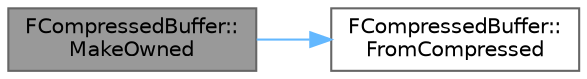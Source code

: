 digraph "FCompressedBuffer::MakeOwned"
{
 // INTERACTIVE_SVG=YES
 // LATEX_PDF_SIZE
  bgcolor="transparent";
  edge [fontname=Helvetica,fontsize=10,labelfontname=Helvetica,labelfontsize=10];
  node [fontname=Helvetica,fontsize=10,shape=box,height=0.2,width=0.4];
  rankdir="LR";
  Node1 [id="Node000001",label="FCompressedBuffer::\lMakeOwned",height=0.2,width=0.4,color="gray40", fillcolor="grey60", style="filled", fontcolor="black",tooltip="Returns a copy of the compressed buffer that owns its underlying memory."];
  Node1 -> Node2 [id="edge1_Node000001_Node000002",color="steelblue1",style="solid",tooltip=" "];
  Node2 [id="Node000002",label="FCompressedBuffer::\lFromCompressed",height=0.2,width=0.4,color="grey40", fillcolor="white", style="filled",URL="$d0/d95/classFCompressedBuffer.html#a5a0a54fe2c4201503596c6c6a915957e",tooltip="Construct from a compressed buffer previously created by Compress()."];
}
